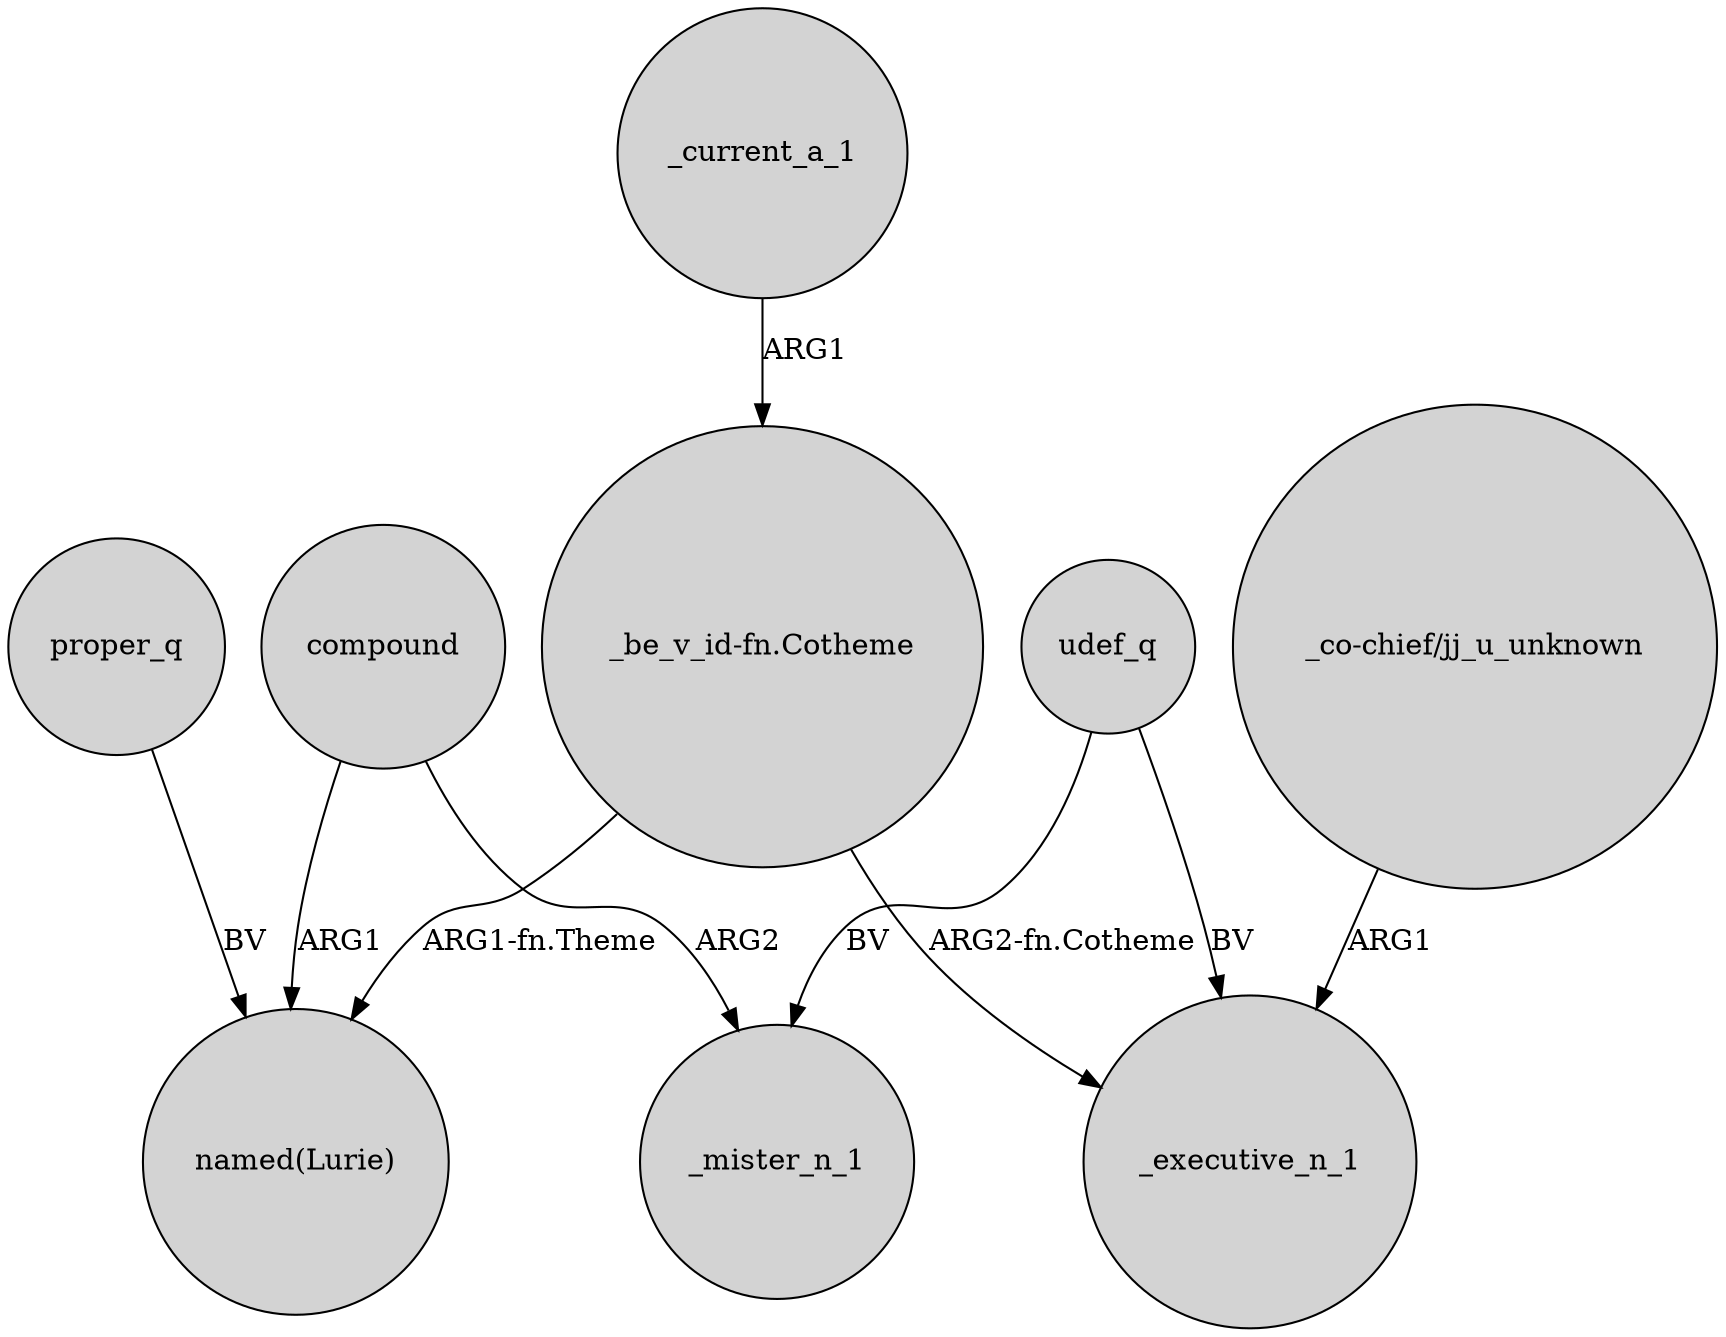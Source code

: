 digraph {
	node [shape=circle style=filled]
	compound -> "named(Lurie)" [label=ARG1]
	"_co-chief/jj_u_unknown" -> _executive_n_1 [label=ARG1]
	compound -> _mister_n_1 [label=ARG2]
	"_be_v_id-fn.Cotheme" -> "named(Lurie)" [label="ARG1-fn.Theme"]
	udef_q -> _mister_n_1 [label=BV]
	proper_q -> "named(Lurie)" [label=BV]
	"_be_v_id-fn.Cotheme" -> _executive_n_1 [label="ARG2-fn.Cotheme"]
	udef_q -> _executive_n_1 [label=BV]
	_current_a_1 -> "_be_v_id-fn.Cotheme" [label=ARG1]
}

